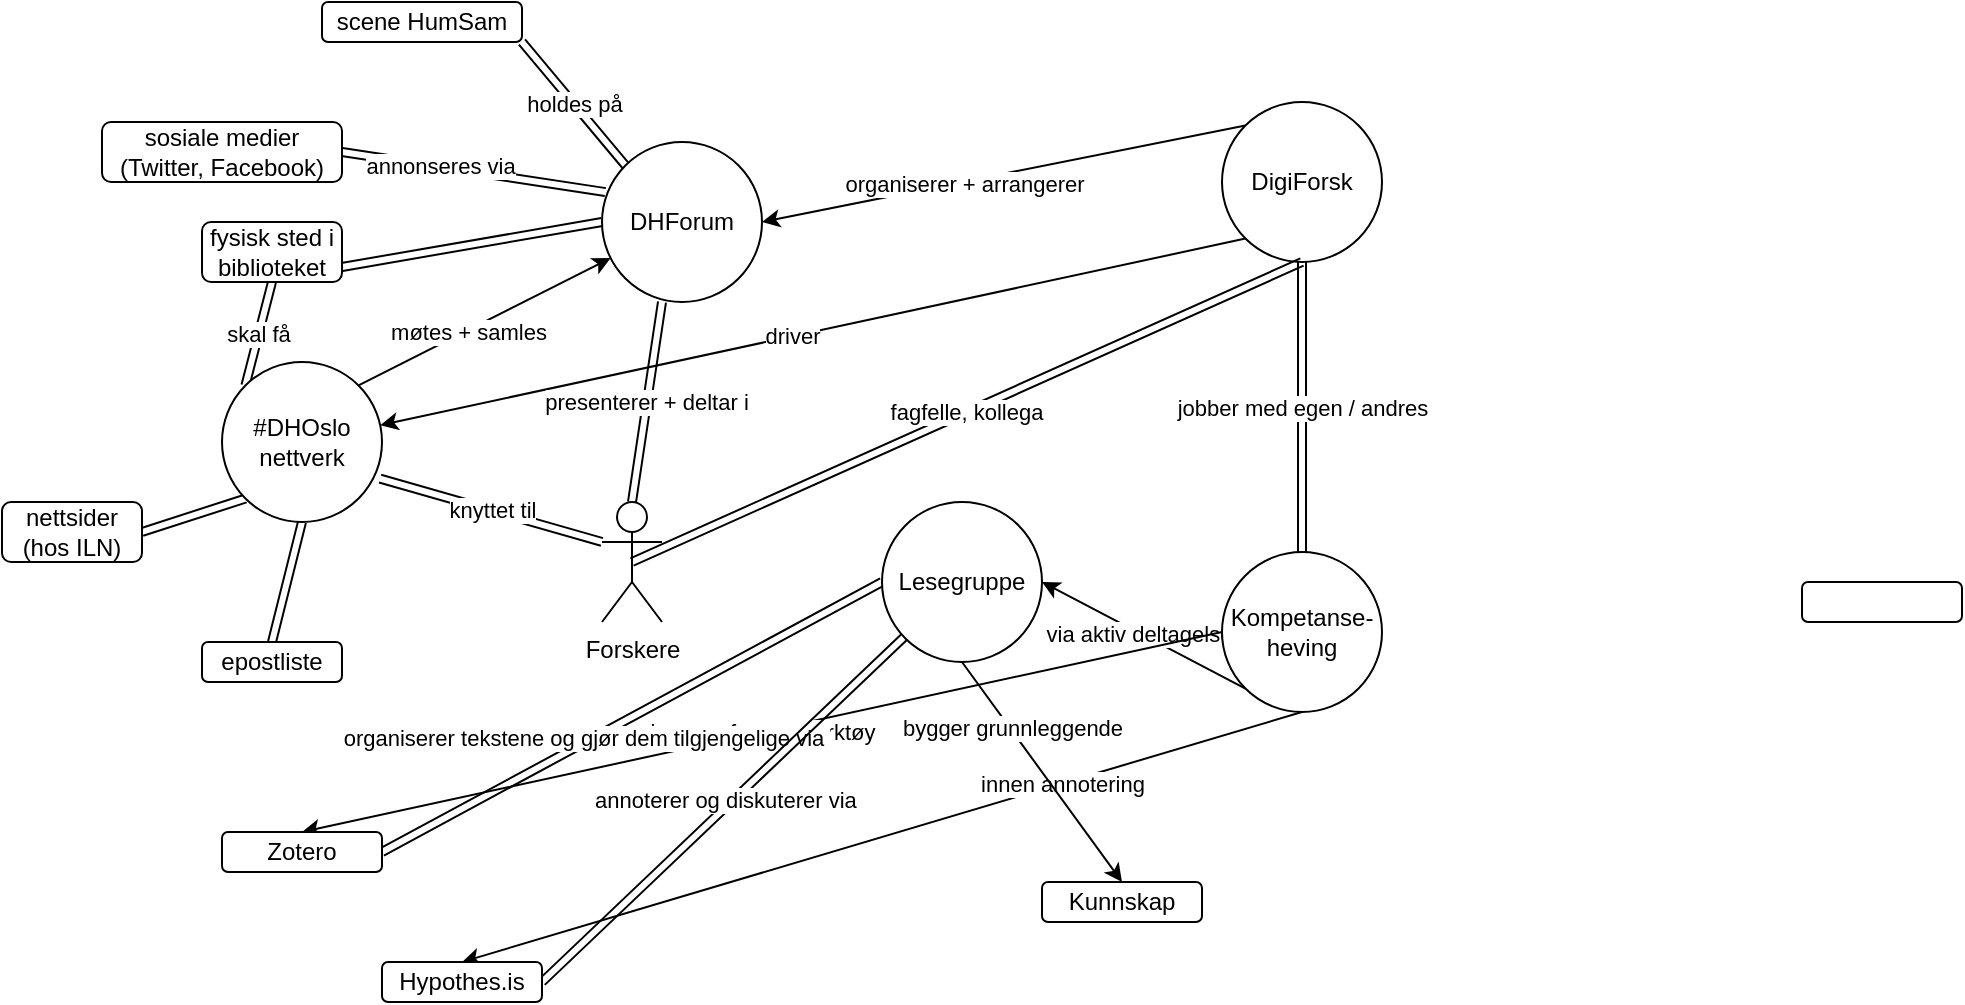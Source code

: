 <mxfile version="16.4.0" type="github">
  <diagram name="Page-1" id="ad52d381-51e7-2e0d-a935-2d0ddd2fd229">
    <mxGraphModel dx="1111" dy="615" grid="1" gridSize="10" guides="1" tooltips="1" connect="1" arrows="1" fold="1" page="1" pageScale="1" pageWidth="1100" pageHeight="850" background="none" math="0" shadow="0">
      <root>
        <mxCell id="0" />
        <mxCell id="1" parent="0" />
        <mxCell id="sSV7MeNkoQVSfcenWd8R-6" style="edgeStyle=none;rounded=0;orthogonalLoop=1;jettySize=auto;html=1;exitX=0;exitY=0;exitDx=0;exitDy=0;entryX=1;entryY=0.5;entryDx=0;entryDy=0;" parent="1" source="sSV7MeNkoQVSfcenWd8R-1" target="sSV7MeNkoQVSfcenWd8R-2" edge="1">
          <mxGeometry relative="1" as="geometry" />
        </mxCell>
        <mxCell id="sSV7MeNkoQVSfcenWd8R-7" value="organiserer + arrangerer" style="edgeLabel;html=1;align=center;verticalAlign=middle;resizable=0;points=[];" parent="sSV7MeNkoQVSfcenWd8R-6" vertex="1" connectable="0">
          <mxGeometry x="0.169" y="1" relative="1" as="geometry">
            <mxPoint as="offset" />
          </mxGeometry>
        </mxCell>
        <mxCell id="sSV7MeNkoQVSfcenWd8R-9" style="edgeStyle=none;rounded=0;orthogonalLoop=1;jettySize=auto;html=1;exitX=0;exitY=1;exitDx=0;exitDy=0;" parent="1" source="sSV7MeNkoQVSfcenWd8R-1" target="sSV7MeNkoQVSfcenWd8R-8" edge="1">
          <mxGeometry relative="1" as="geometry" />
        </mxCell>
        <mxCell id="sSV7MeNkoQVSfcenWd8R-10" value="driver" style="edgeLabel;html=1;align=center;verticalAlign=middle;resizable=0;points=[];" parent="sSV7MeNkoQVSfcenWd8R-9" vertex="1" connectable="0">
          <mxGeometry x="0.048" relative="1" as="geometry">
            <mxPoint as="offset" />
          </mxGeometry>
        </mxCell>
        <mxCell id="vayv0JKKbAGKuJoZ1b0e-2" value="jobber med egen / andres" style="edgeStyle=orthogonalEdgeStyle;shape=link;rounded=0;orthogonalLoop=1;jettySize=auto;html=1;exitX=0.5;exitY=1;exitDx=0;exitDy=0;" edge="1" parent="1" source="sSV7MeNkoQVSfcenWd8R-1" target="vayv0JKKbAGKuJoZ1b0e-1">
          <mxGeometry relative="1" as="geometry" />
        </mxCell>
        <mxCell id="sSV7MeNkoQVSfcenWd8R-1" value="DigiForsk" style="ellipse;whiteSpace=wrap;html=1;aspect=fixed;" parent="1" vertex="1">
          <mxGeometry x="610" y="120" width="80" height="80" as="geometry" />
        </mxCell>
        <mxCell id="sSV7MeNkoQVSfcenWd8R-23" style="edgeStyle=none;shape=link;rounded=0;orthogonalLoop=1;jettySize=auto;html=1;exitX=0;exitY=0.5;exitDx=0;exitDy=0;entryX=1;entryY=0.75;entryDx=0;entryDy=0;" parent="1" source="sSV7MeNkoQVSfcenWd8R-2" target="sSV7MeNkoQVSfcenWd8R-22" edge="1">
          <mxGeometry relative="1" as="geometry" />
        </mxCell>
        <mxCell id="sSV7MeNkoQVSfcenWd8R-2" value="DHForum" style="ellipse;whiteSpace=wrap;html=1;aspect=fixed;" parent="1" vertex="1">
          <mxGeometry x="300" y="140" width="80" height="80" as="geometry" />
        </mxCell>
        <mxCell id="sSV7MeNkoQVSfcenWd8R-12" style="edgeStyle=none;rounded=0;orthogonalLoop=1;jettySize=auto;html=1;exitX=0.5;exitY=1;exitDx=0;exitDy=0;entryX=0.5;entryY=0;entryDx=0;entryDy=0;shape=link;" parent="1" source="sSV7MeNkoQVSfcenWd8R-8" target="sSV7MeNkoQVSfcenWd8R-11" edge="1">
          <mxGeometry relative="1" as="geometry" />
        </mxCell>
        <mxCell id="sSV7MeNkoQVSfcenWd8R-14" style="edgeStyle=none;shape=link;rounded=0;orthogonalLoop=1;jettySize=auto;html=1;exitX=0;exitY=1;exitDx=0;exitDy=0;entryX=1;entryY=0.5;entryDx=0;entryDy=0;" parent="1" source="sSV7MeNkoQVSfcenWd8R-8" target="sSV7MeNkoQVSfcenWd8R-13" edge="1">
          <mxGeometry relative="1" as="geometry" />
        </mxCell>
        <mxCell id="sSV7MeNkoQVSfcenWd8R-15" style="edgeStyle=none;rounded=0;orthogonalLoop=1;jettySize=auto;html=1;exitX=1;exitY=0;exitDx=0;exitDy=0;" parent="1" source="sSV7MeNkoQVSfcenWd8R-8" target="sSV7MeNkoQVSfcenWd8R-2" edge="1">
          <mxGeometry relative="1" as="geometry" />
        </mxCell>
        <mxCell id="sSV7MeNkoQVSfcenWd8R-16" value="møtes + samles" style="edgeLabel;html=1;align=center;verticalAlign=middle;resizable=0;points=[];" parent="sSV7MeNkoQVSfcenWd8R-15" vertex="1" connectable="0">
          <mxGeometry x="-0.141" relative="1" as="geometry">
            <mxPoint as="offset" />
          </mxGeometry>
        </mxCell>
        <mxCell id="sSV7MeNkoQVSfcenWd8R-24" value="skal få" style="edgeStyle=none;shape=link;rounded=0;orthogonalLoop=1;jettySize=auto;html=1;exitX=0;exitY=0;exitDx=0;exitDy=0;entryX=0.5;entryY=1;entryDx=0;entryDy=0;" parent="1" source="sSV7MeNkoQVSfcenWd8R-8" target="sSV7MeNkoQVSfcenWd8R-22" edge="1">
          <mxGeometry relative="1" as="geometry" />
        </mxCell>
        <mxCell id="sSV7MeNkoQVSfcenWd8R-8" value="#DHOslo nettverk" style="ellipse;whiteSpace=wrap;html=1;aspect=fixed;" parent="1" vertex="1">
          <mxGeometry x="110" y="250" width="80" height="80" as="geometry" />
        </mxCell>
        <mxCell id="sSV7MeNkoQVSfcenWd8R-11" value="epostliste" style="rounded=1;whiteSpace=wrap;html=1;" parent="1" vertex="1">
          <mxGeometry x="100" y="390" width="70" height="20" as="geometry" />
        </mxCell>
        <mxCell id="sSV7MeNkoQVSfcenWd8R-13" value="nettsider (hos ILN)" style="rounded=1;whiteSpace=wrap;html=1;" parent="1" vertex="1">
          <mxGeometry y="320" width="70" height="30" as="geometry" />
        </mxCell>
        <mxCell id="sSV7MeNkoQVSfcenWd8R-18" value="holdes på" style="edgeStyle=none;shape=link;rounded=0;orthogonalLoop=1;jettySize=auto;html=1;exitX=1;exitY=1;exitDx=0;exitDy=0;entryX=0;entryY=0;entryDx=0;entryDy=0;" parent="1" source="sSV7MeNkoQVSfcenWd8R-17" target="sSV7MeNkoQVSfcenWd8R-2" edge="1">
          <mxGeometry relative="1" as="geometry" />
        </mxCell>
        <mxCell id="sSV7MeNkoQVSfcenWd8R-17" value="scene HumSam" style="rounded=1;whiteSpace=wrap;html=1;" parent="1" vertex="1">
          <mxGeometry x="160" y="70" width="100" height="20" as="geometry" />
        </mxCell>
        <mxCell id="sSV7MeNkoQVSfcenWd8R-20" style="edgeStyle=none;shape=link;rounded=0;orthogonalLoop=1;jettySize=auto;html=1;exitX=1;exitY=0.5;exitDx=0;exitDy=0;entryX=0.021;entryY=0.313;entryDx=0;entryDy=0;entryPerimeter=0;" parent="1" source="sSV7MeNkoQVSfcenWd8R-19" target="sSV7MeNkoQVSfcenWd8R-2" edge="1">
          <mxGeometry relative="1" as="geometry" />
        </mxCell>
        <mxCell id="sSV7MeNkoQVSfcenWd8R-21" value="annonseres via" style="edgeLabel;html=1;align=center;verticalAlign=middle;resizable=0;points=[];" parent="sSV7MeNkoQVSfcenWd8R-20" vertex="1" connectable="0">
          <mxGeometry x="-0.255" y="1" relative="1" as="geometry">
            <mxPoint as="offset" />
          </mxGeometry>
        </mxCell>
        <mxCell id="sSV7MeNkoQVSfcenWd8R-19" value="sosiale medier (Twitter, Facebook)" style="rounded=1;whiteSpace=wrap;html=1;" parent="1" vertex="1">
          <mxGeometry x="50" y="130" width="120" height="30" as="geometry" />
        </mxCell>
        <mxCell id="sSV7MeNkoQVSfcenWd8R-22" value="fysisk sted i biblioteket" style="rounded=1;whiteSpace=wrap;html=1;" parent="1" vertex="1">
          <mxGeometry x="100" y="180" width="70" height="30" as="geometry" />
        </mxCell>
        <mxCell id="sSV7MeNkoQVSfcenWd8R-28" value="knyttet til" style="edgeStyle=none;shape=link;rounded=0;orthogonalLoop=1;jettySize=auto;html=1;exitX=0;exitY=0.333;exitDx=0;exitDy=0;exitPerimeter=0;entryX=0.988;entryY=0.729;entryDx=0;entryDy=0;entryPerimeter=0;" parent="1" source="sSV7MeNkoQVSfcenWd8R-25" target="sSV7MeNkoQVSfcenWd8R-8" edge="1">
          <mxGeometry relative="1" as="geometry" />
        </mxCell>
        <mxCell id="sSV7MeNkoQVSfcenWd8R-29" value="presenterer + deltar i" style="edgeStyle=none;shape=link;rounded=0;orthogonalLoop=1;jettySize=auto;html=1;exitX=0.5;exitY=0;exitDx=0;exitDy=0;exitPerimeter=0;entryX=0.375;entryY=1;entryDx=0;entryDy=0;entryPerimeter=0;" parent="1" source="sSV7MeNkoQVSfcenWd8R-25" target="sSV7MeNkoQVSfcenWd8R-2" edge="1">
          <mxGeometry relative="1" as="geometry" />
        </mxCell>
        <mxCell id="sSV7MeNkoQVSfcenWd8R-30" value="fagfelle, kollega" style="edgeStyle=none;shape=link;rounded=0;orthogonalLoop=1;jettySize=auto;html=1;exitX=0.5;exitY=0.5;exitDx=0;exitDy=0;exitPerimeter=0;entryX=0.5;entryY=1;entryDx=0;entryDy=0;" parent="1" source="sSV7MeNkoQVSfcenWd8R-25" target="sSV7MeNkoQVSfcenWd8R-1" edge="1">
          <mxGeometry relative="1" as="geometry" />
        </mxCell>
        <mxCell id="sSV7MeNkoQVSfcenWd8R-25" value="Forskere" style="shape=umlActor;verticalLabelPosition=bottom;verticalAlign=top;html=1;outlineConnect=0;" parent="1" vertex="1">
          <mxGeometry x="300" y="320" width="30" height="60" as="geometry" />
        </mxCell>
        <mxCell id="vayv0JKKbAGKuJoZ1b0e-9" style="rounded=0;orthogonalLoop=1;jettySize=auto;html=1;exitX=0;exitY=1;exitDx=0;exitDy=0;entryX=1;entryY=0.5;entryDx=0;entryDy=0;" edge="1" parent="1" source="vayv0JKKbAGKuJoZ1b0e-1" target="vayv0JKKbAGKuJoZ1b0e-8">
          <mxGeometry relative="1" as="geometry" />
        </mxCell>
        <mxCell id="vayv0JKKbAGKuJoZ1b0e-10" value="via aktiv deltagelse i" style="edgeLabel;html=1;align=center;verticalAlign=middle;resizable=0;points=[];" vertex="1" connectable="0" parent="vayv0JKKbAGKuJoZ1b0e-9">
          <mxGeometry x="0.002" y="-1" relative="1" as="geometry">
            <mxPoint as="offset" />
          </mxGeometry>
        </mxCell>
        <mxCell id="vayv0JKKbAGKuJoZ1b0e-15" value="innen referanseverktøy" style="edgeStyle=none;rounded=0;orthogonalLoop=1;jettySize=auto;html=1;exitX=0;exitY=0.5;exitDx=0;exitDy=0;entryX=0.5;entryY=0;entryDx=0;entryDy=0;" edge="1" parent="1" source="vayv0JKKbAGKuJoZ1b0e-1" target="vayv0JKKbAGKuJoZ1b0e-5">
          <mxGeometry relative="1" as="geometry" />
        </mxCell>
        <mxCell id="vayv0JKKbAGKuJoZ1b0e-16" style="edgeStyle=none;rounded=0;orthogonalLoop=1;jettySize=auto;html=1;exitX=0.5;exitY=1;exitDx=0;exitDy=0;entryX=0.5;entryY=0;entryDx=0;entryDy=0;" edge="1" parent="1" source="vayv0JKKbAGKuJoZ1b0e-1" target="vayv0JKKbAGKuJoZ1b0e-6">
          <mxGeometry relative="1" as="geometry" />
        </mxCell>
        <mxCell id="vayv0JKKbAGKuJoZ1b0e-17" value="innen annotering" style="edgeLabel;html=1;align=center;verticalAlign=middle;resizable=0;points=[];" vertex="1" connectable="0" parent="vayv0JKKbAGKuJoZ1b0e-16">
          <mxGeometry x="-0.427" relative="1" as="geometry">
            <mxPoint as="offset" />
          </mxGeometry>
        </mxCell>
        <mxCell id="vayv0JKKbAGKuJoZ1b0e-1" value="Kompetanse-heving" style="ellipse;whiteSpace=wrap;html=1;aspect=fixed;" vertex="1" parent="1">
          <mxGeometry x="610" y="345" width="80" height="80" as="geometry" />
        </mxCell>
        <mxCell id="vayv0JKKbAGKuJoZ1b0e-3" value="" style="rounded=1;whiteSpace=wrap;html=1;" vertex="1" parent="1">
          <mxGeometry x="900" y="360" width="80" height="20" as="geometry" />
        </mxCell>
        <mxCell id="vayv0JKKbAGKuJoZ1b0e-4" value="Kunnskap" style="rounded=1;whiteSpace=wrap;html=1;" vertex="1" parent="1">
          <mxGeometry x="520" y="510" width="80" height="20" as="geometry" />
        </mxCell>
        <mxCell id="vayv0JKKbAGKuJoZ1b0e-11" style="edgeStyle=none;shape=link;rounded=0;orthogonalLoop=1;jettySize=auto;html=1;exitX=1;exitY=0.5;exitDx=0;exitDy=0;entryX=0;entryY=0.5;entryDx=0;entryDy=0;" edge="1" parent="1" source="vayv0JKKbAGKuJoZ1b0e-5" target="vayv0JKKbAGKuJoZ1b0e-8">
          <mxGeometry relative="1" as="geometry" />
        </mxCell>
        <mxCell id="vayv0JKKbAGKuJoZ1b0e-13" value="organiserer tekstene og gjør dem tilgjengelige via&amp;nbsp;" style="edgeLabel;html=1;align=center;verticalAlign=middle;resizable=0;points=[];" vertex="1" connectable="0" parent="vayv0JKKbAGKuJoZ1b0e-11">
          <mxGeometry x="-0.175" y="2" relative="1" as="geometry">
            <mxPoint as="offset" />
          </mxGeometry>
        </mxCell>
        <mxCell id="vayv0JKKbAGKuJoZ1b0e-5" value="Zotero" style="rounded=1;whiteSpace=wrap;html=1;" vertex="1" parent="1">
          <mxGeometry x="110" y="485" width="80" height="20" as="geometry" />
        </mxCell>
        <mxCell id="vayv0JKKbAGKuJoZ1b0e-12" style="edgeStyle=none;shape=link;rounded=0;orthogonalLoop=1;jettySize=auto;html=1;exitX=1;exitY=0.5;exitDx=0;exitDy=0;" edge="1" parent="1" source="vayv0JKKbAGKuJoZ1b0e-6" target="vayv0JKKbAGKuJoZ1b0e-8">
          <mxGeometry relative="1" as="geometry" />
        </mxCell>
        <mxCell id="vayv0JKKbAGKuJoZ1b0e-14" value="annoterer og diskuterer via&amp;nbsp;" style="edgeLabel;html=1;align=center;verticalAlign=middle;resizable=0;points=[];" vertex="1" connectable="0" parent="vayv0JKKbAGKuJoZ1b0e-12">
          <mxGeometry x="0.038" y="2" relative="1" as="geometry">
            <mxPoint as="offset" />
          </mxGeometry>
        </mxCell>
        <mxCell id="vayv0JKKbAGKuJoZ1b0e-6" value="Hypothes.is" style="rounded=1;whiteSpace=wrap;html=1;" vertex="1" parent="1">
          <mxGeometry x="190" y="550" width="80" height="20" as="geometry" />
        </mxCell>
        <mxCell id="vayv0JKKbAGKuJoZ1b0e-18" style="edgeStyle=none;rounded=0;orthogonalLoop=1;jettySize=auto;html=1;exitX=0.5;exitY=1;exitDx=0;exitDy=0;entryX=0.5;entryY=0;entryDx=0;entryDy=0;" edge="1" parent="1" source="vayv0JKKbAGKuJoZ1b0e-8" target="vayv0JKKbAGKuJoZ1b0e-4">
          <mxGeometry relative="1" as="geometry" />
        </mxCell>
        <mxCell id="vayv0JKKbAGKuJoZ1b0e-19" value="bygger grunnleggende" style="edgeLabel;html=1;align=center;verticalAlign=middle;resizable=0;points=[];" vertex="1" connectable="0" parent="vayv0JKKbAGKuJoZ1b0e-18">
          <mxGeometry x="-0.399" y="1" relative="1" as="geometry">
            <mxPoint as="offset" />
          </mxGeometry>
        </mxCell>
        <mxCell id="vayv0JKKbAGKuJoZ1b0e-8" value="Lesegruppe" style="ellipse;whiteSpace=wrap;html=1;aspect=fixed;" vertex="1" parent="1">
          <mxGeometry x="440" y="320" width="80" height="80" as="geometry" />
        </mxCell>
      </root>
    </mxGraphModel>
  </diagram>
</mxfile>
